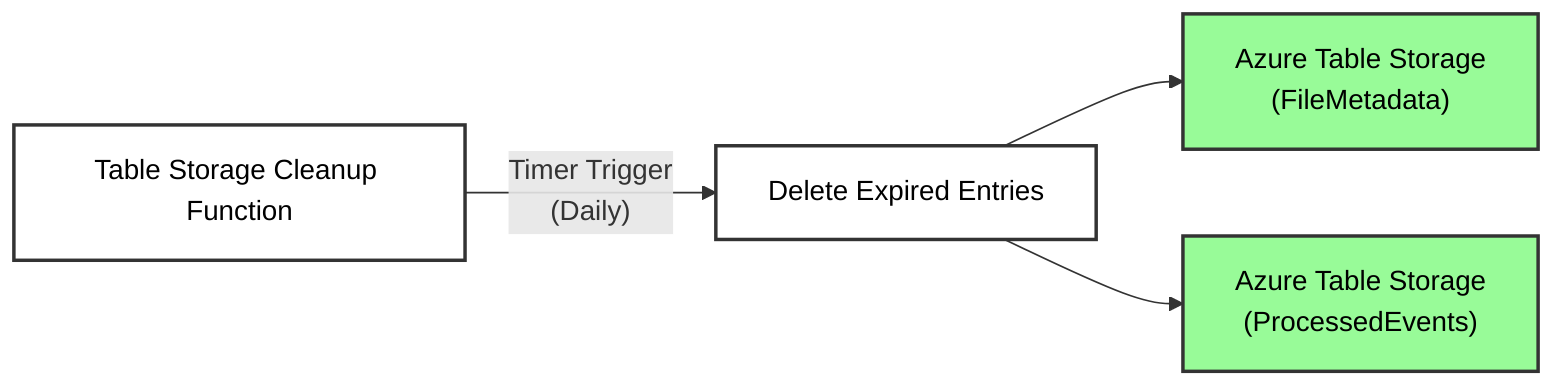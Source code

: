 flowchart LR
%% Table Storage Cleanup Function
    CF["Table Storage Cleanup Function"] -- "Timer Trigger<br/>(Daily)" --> Clean["Delete Expired Entries"]

    Clean --> H1["Azure Table Storage<br/>(FileMetadata)"]
    Clean --> H2["Azure Table Storage<br/>(ProcessedEvents)"]

%% Styles
    style CF fill:#FFF,stroke:#333,stroke-width:2px,color:#000
    style Clean fill:#FFF,stroke:#333,stroke-width:2px,color:#000
    style H1 fill:#98FB98,stroke:#333,stroke-width:2px,color:#000
    style H2 fill:#98FB98,stroke:#333,stroke-width:2px,color:#000
